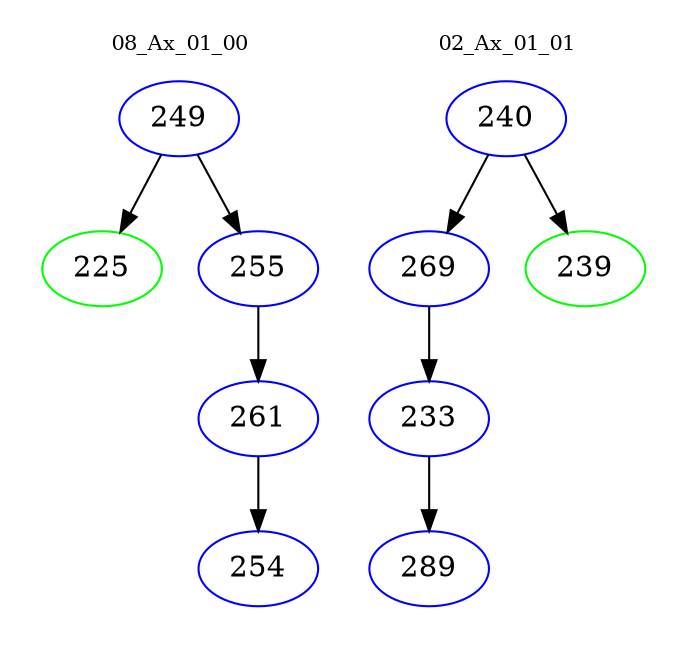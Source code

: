 digraph{
subgraph cluster_0 {
color = white
label = "08_Ax_01_00";
fontsize=10;
T0_249 [label="249", color="blue"]
T0_249 -> T0_225 [color="black"]
T0_225 [label="225", color="green"]
T0_249 -> T0_255 [color="black"]
T0_255 [label="255", color="blue"]
T0_255 -> T0_261 [color="black"]
T0_261 [label="261", color="blue"]
T0_261 -> T0_254 [color="black"]
T0_254 [label="254", color="blue"]
}
subgraph cluster_1 {
color = white
label = "02_Ax_01_01";
fontsize=10;
T1_240 [label="240", color="blue"]
T1_240 -> T1_269 [color="black"]
T1_269 [label="269", color="blue"]
T1_269 -> T1_233 [color="black"]
T1_233 [label="233", color="blue"]
T1_233 -> T1_289 [color="black"]
T1_289 [label="289", color="blue"]
T1_240 -> T1_239 [color="black"]
T1_239 [label="239", color="green"]
}
}

